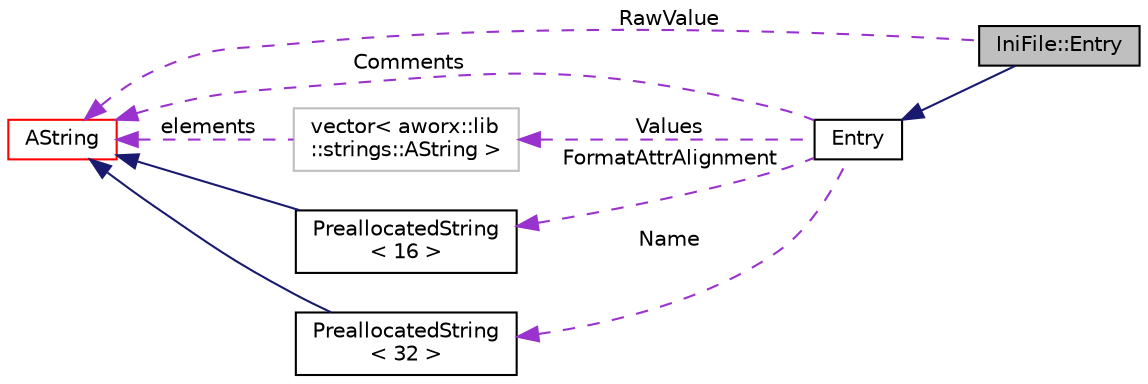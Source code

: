 digraph "IniFile::Entry"
{
  edge [fontname="Helvetica",fontsize="10",labelfontname="Helvetica",labelfontsize="10"];
  node [fontname="Helvetica",fontsize="10",shape=record];
  rankdir="LR";
  Node2 [label="IniFile::Entry",height=0.2,width=0.4,color="black", fillcolor="grey75", style="filled", fontcolor="black"];
  Node3 -> Node2 [dir="back",color="midnightblue",fontsize="10",style="solid",fontname="Helvetica"];
  Node3 [label="Entry",height=0.2,width=0.4,color="black", fillcolor="white", style="filled",URL="$classaworx_1_1lib_1_1config_1_1InMemoryPlugin_1_1Entry.html"];
  Node4 -> Node3 [dir="back",color="darkorchid3",fontsize="10",style="dashed",label=" Values" ,fontname="Helvetica"];
  Node4 [label="vector\< aworx::lib\l::strings::AString \>",height=0.2,width=0.4,color="grey75", fillcolor="white", style="filled"];
  Node5 -> Node4 [dir="back",color="darkorchid3",fontsize="10",style="dashed",label=" elements" ,fontname="Helvetica"];
  Node5 [label="AString",height=0.2,width=0.4,color="red", fillcolor="white", style="filled",URL="$classaworx_1_1lib_1_1strings_1_1AString.html"];
  Node8 -> Node3 [dir="back",color="darkorchid3",fontsize="10",style="dashed",label=" FormatAttrAlignment" ,fontname="Helvetica"];
  Node8 [label="PreallocatedString\l\< 16 \>",height=0.2,width=0.4,color="black", fillcolor="white", style="filled",URL="$classaworx_1_1lib_1_1strings_1_1PreallocatedString.html"];
  Node5 -> Node8 [dir="back",color="midnightblue",fontsize="10",style="solid",fontname="Helvetica"];
  Node5 -> Node3 [dir="back",color="darkorchid3",fontsize="10",style="dashed",label=" Comments" ,fontname="Helvetica"];
  Node9 -> Node3 [dir="back",color="darkorchid3",fontsize="10",style="dashed",label=" Name" ,fontname="Helvetica"];
  Node9 [label="PreallocatedString\l\< 32 \>",height=0.2,width=0.4,color="black", fillcolor="white", style="filled",URL="$classaworx_1_1lib_1_1strings_1_1PreallocatedString.html"];
  Node5 -> Node9 [dir="back",color="midnightblue",fontsize="10",style="solid",fontname="Helvetica"];
  Node5 -> Node2 [dir="back",color="darkorchid3",fontsize="10",style="dashed",label=" RawValue" ,fontname="Helvetica"];
}
